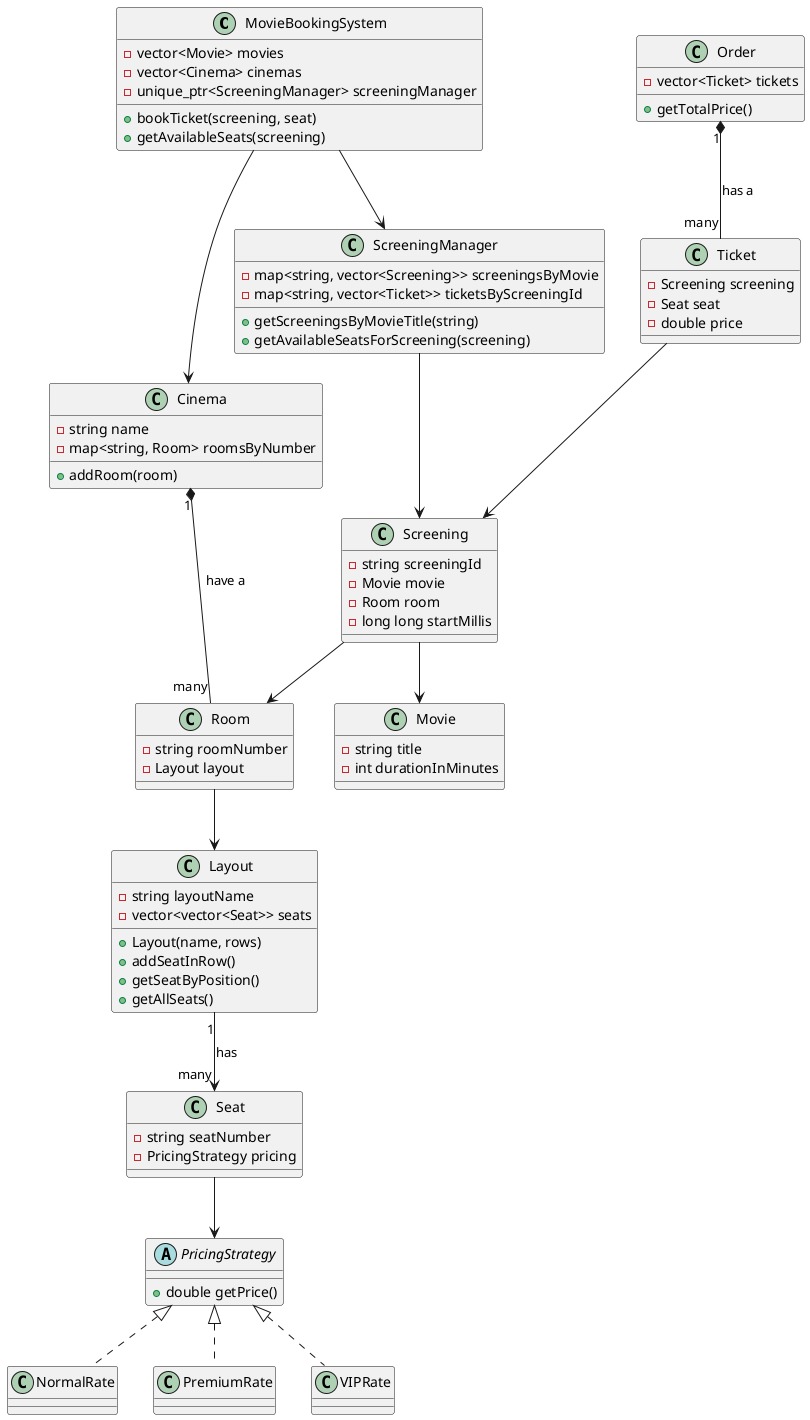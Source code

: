 @startuml
class MovieBookingSystem {
    - vector<Movie> movies
    - vector<Cinema> cinemas
    - unique_ptr<ScreeningManager> screeningManager
    + bookTicket(screening, seat)
    + getAvailableSeats(screening)
}
MovieBookingSystem --> ScreeningManager
MovieBookingSystem --> Cinema

class Order {
    - vector<Ticket> tickets
    + getTotalPrice()
}
Order "1" *-- "many" Ticket: has a

class ScreeningManager {
    - map<string, vector<Screening>> screeningsByMovie
    - map<string, vector<Ticket>> ticketsByScreeningId
    + getScreeningsByMovieTitle(string)
    + getAvailableSeatsForScreening(screening)
}
ScreeningManager --> Screening

class Ticket {
    - Screening screening
    - Seat seat
    - double price
}
Ticket --> Screening

class Cinema {
    - string name
    - map<string, Room> roomsByNumber
    + addRoom(room)
}
Cinema "1" *-- "many" Room: have a

class Screening {
    - string screeningId
    - Movie movie
    - Room room
    - long long startMillis
}
Screening --> Movie
Screening --> Room

class Movie {
    - string title
    - int durationInMinutes
}

class Room {
    - string roomNumber
    - Layout layout
}
Room --> Layout

class Layout {
    - string layoutName
    - vector<vector<Seat>> seats
    + Layout(name, rows)
    + addSeatInRow()
    + getSeatByPosition()
    + getAllSeats()
}
Layout "1" --> "many" Seat: has

class Seat {
    - string seatNumber
    - PricingStrategy pricing
}
Seat --> PricingStrategy

abstract PricingStrategy {
    + double getPrice()
}
class NormalRate implements PricingStrategy
class PremiumRate implements PricingStrategy
class VIPRate implements PricingStrategy
@enduml